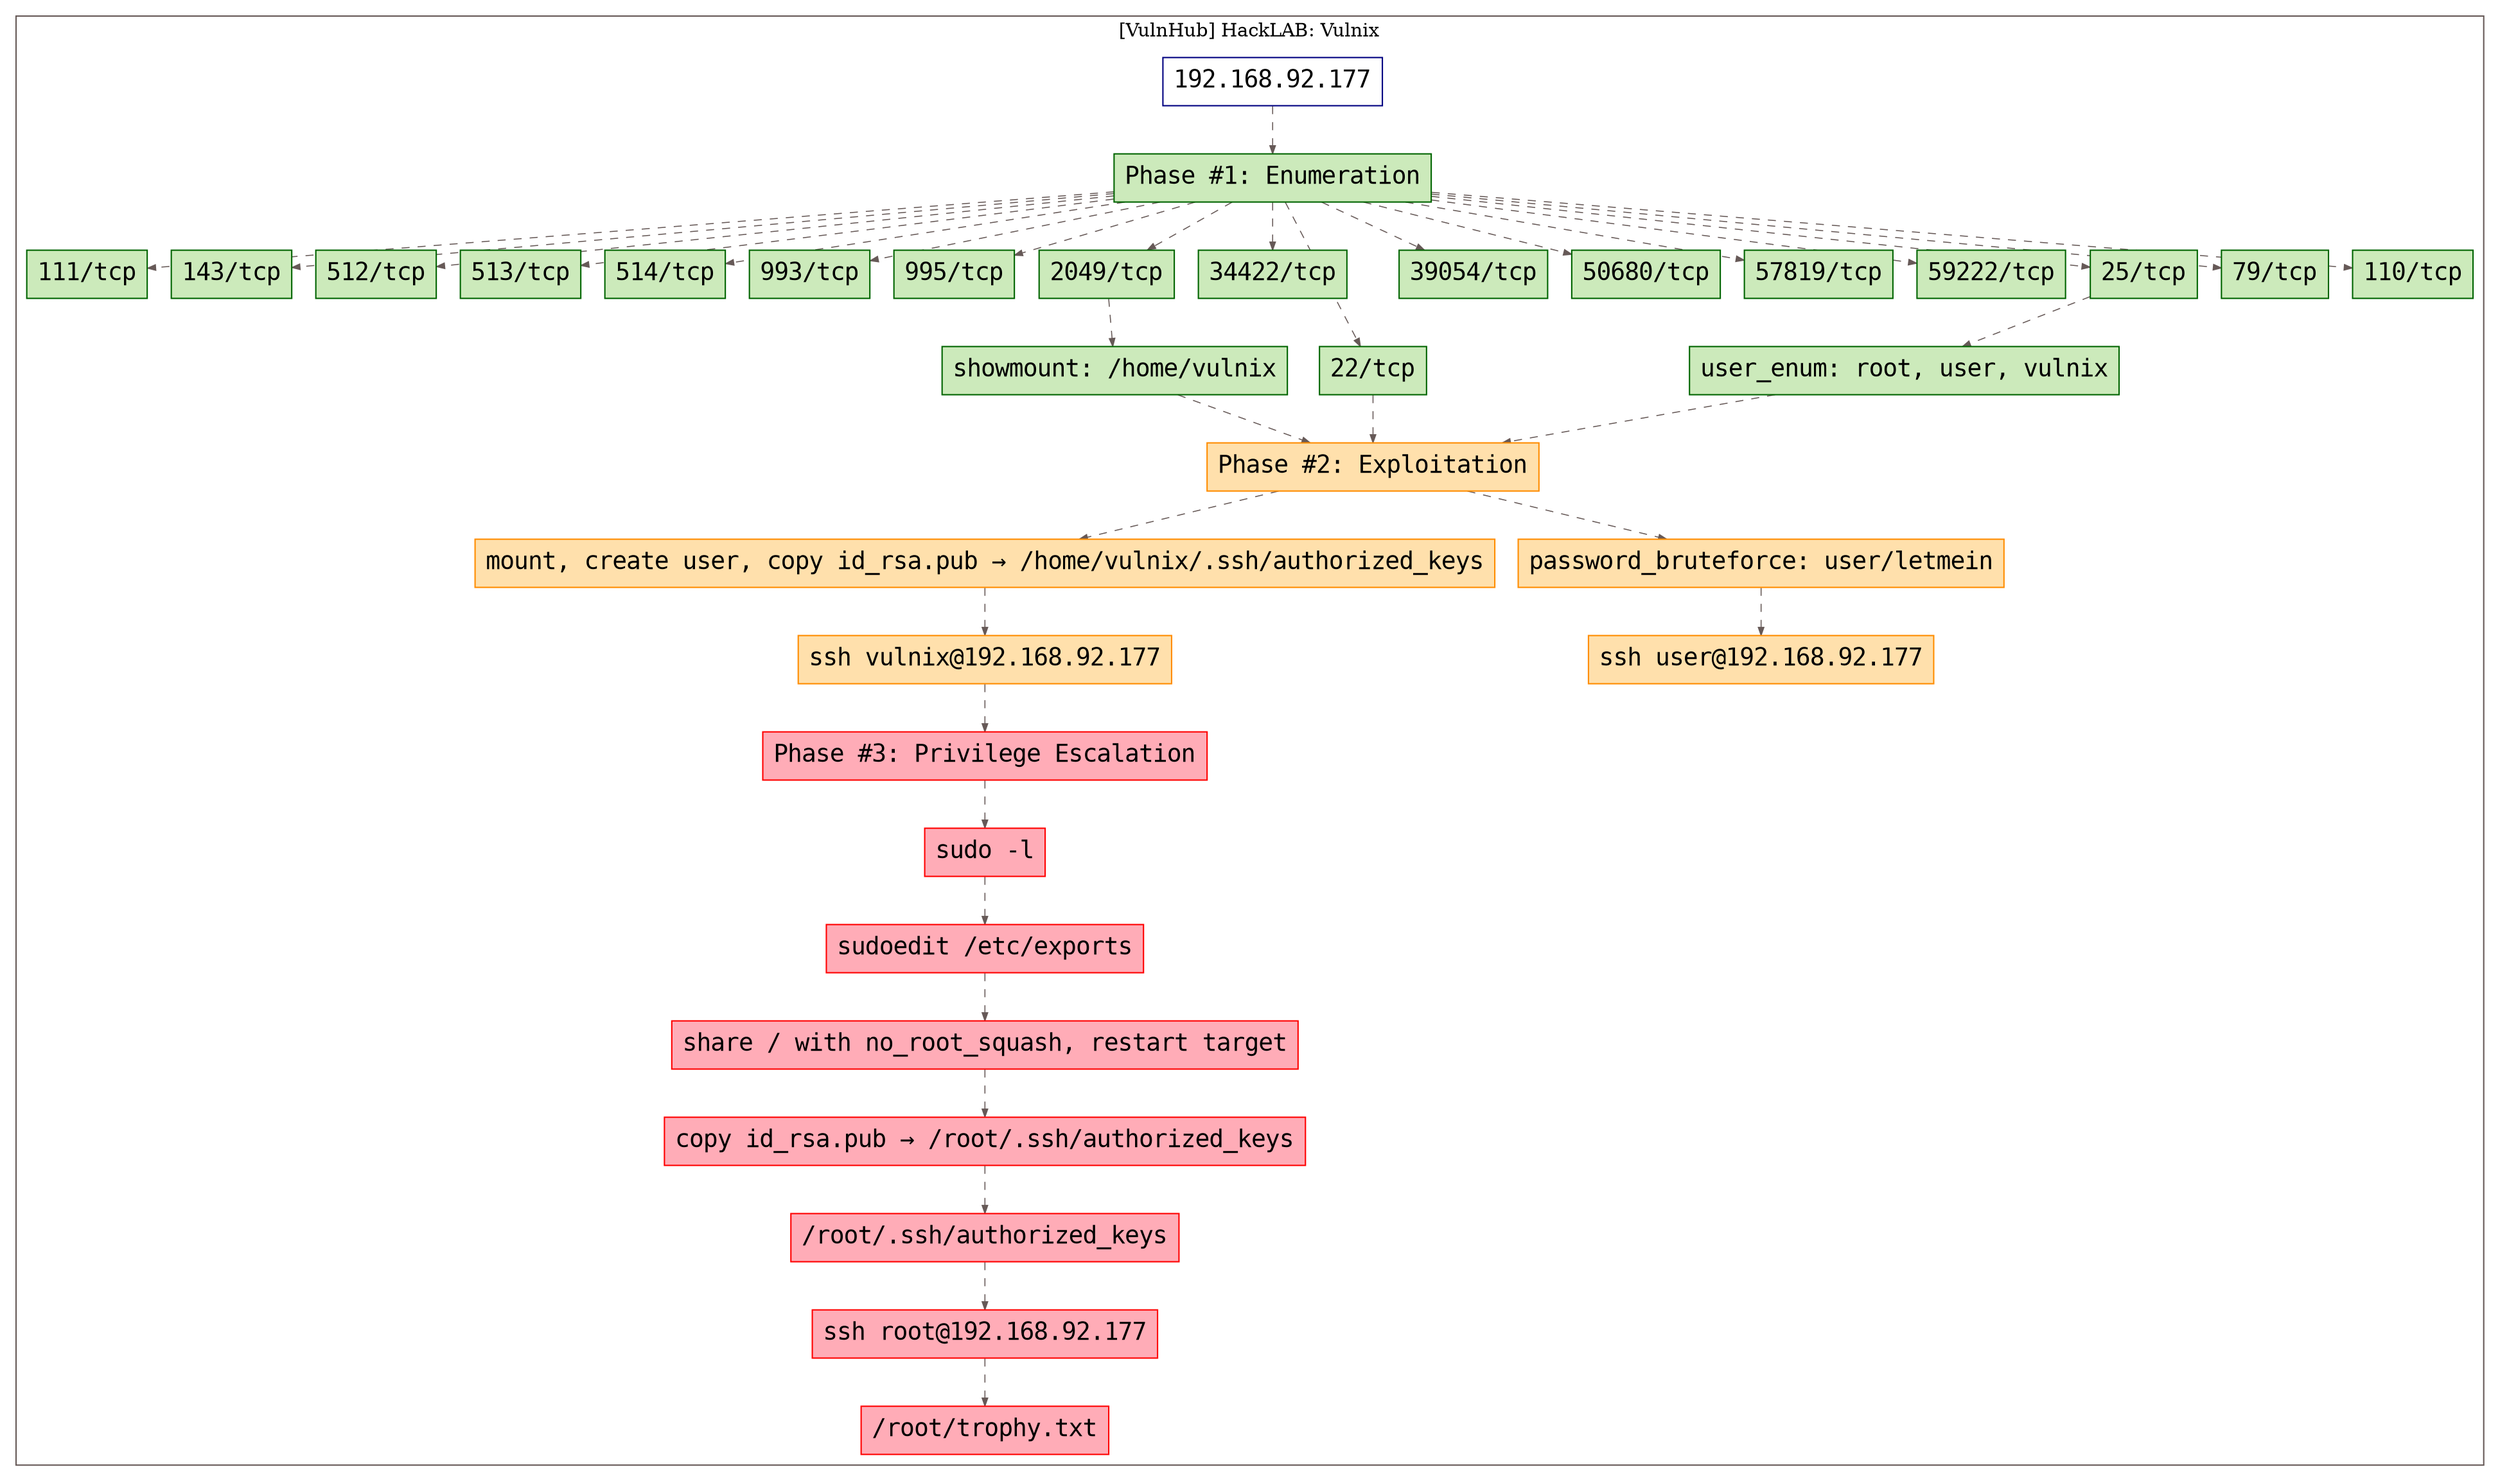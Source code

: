 digraph G {
  #rankdir=LR;
  nodesdictep=1.0; splines="line"; K=0.6; overlap=scale; fixedsize=true; resolution=72; bgcolor="#ffffff"; outputorder="edgesfirst";
  node [fontname="courier" fontsize=18 shape=box width=0.25 fillcolor="white" style="filled,solid"];
  edge [style=dashed color="#665957" penwidth=0.75 arrowsize=0.6];

  0[label="192.168.92.177" color="navyblue" fillcolor="#ffffff" tooltip="[VulnHub] HackLAB: Vulnix"];
  10[label="111/tcp" color="darkgreen" fillcolor="#cceabb" tooltip="Phase #1:Enumeration"];
  11[label="143/tcp" color="darkgreen" fillcolor="#cceabb" tooltip="Phase #1:Enumeration"];
  12[label="512/tcp" color="darkgreen" fillcolor="#cceabb" tooltip="Phase #1:Enumeration"];
  13[label="513/tcp" color="darkgreen" fillcolor="#cceabb" tooltip="Phase #1:Enumeration"];
  14[label="514/tcp" color="darkgreen" fillcolor="#cceabb" tooltip="Phase #1:Enumeration"];
  15[label="993/tcp" color="darkgreen" fillcolor="#cceabb" tooltip="Phase #1:Enumeration"];
  16[label="995/tcp" color="darkgreen" fillcolor="#cceabb" tooltip="Phase #1:Enumeration"];
  17[label="2049/tcp" color="darkgreen" fillcolor="#cceabb" tooltip="Phase #1:Enumeration"];
  18[label="showmount: /home/vulnix" color="darkgreen" fillcolor="#cceabb" tooltip="Phase #1:Enumeration"];
  19[label="mount, create user, copy id_rsa.pub → /home/vulnix/.ssh/authorized_keys" color="darkorange" fillcolor="#ffe0ac" tooltip="Phase #2:Exploitation"];
  1[label="Phase #1: Enumeration" color="darkgreen" fillcolor="#cceabb" tooltip="Phase #1:Enumeration"];
  20[label="ssh vulnix@192.168.92.177" color="darkorange" fillcolor="#ffe0ac" tooltip="Phase #2:Exploitation"];
  21[label="Phase #3: Privilege Escalation" color="red" fillcolor="#ffacb7" tooltip="Phase #3:Privilege Escalation"];
  22[label="sudo -l" color="red" fillcolor="#ffacb7" tooltip="Phase #3:Privilege Escalation"];
  23[label="sudoedit /etc/exports" color="red" fillcolor="#ffacb7" tooltip="Phase #3:Privilege Escalation"];
  24[label="share / with no_root_squash, restart target" color="red" fillcolor="#ffacb7" tooltip="Phase #3:Privilege Escalation"];
  25[label="copy id_rsa.pub → /root/.ssh/authorized_keys" color="red" fillcolor="#ffacb7" tooltip="Phase #3:Privilege Escalation"];
  26[label="/root/.ssh/authorized_keys" color="red" fillcolor="#ffacb7" tooltip="Phase #3:Privilege Escalation"];
  27[label="ssh root@192.168.92.177" color="red" fillcolor="#ffacb7" tooltip="Phase #3:Privilege Escalation"];
  28[label="/root/trophy.txt" color="red" fillcolor="#ffacb7" tooltip="Phase #3:Privilege Escalation"];
  29[label="34422/tcp" color="darkgreen" fillcolor="#cceabb" tooltip="Phase #1:Enumeration"];
  2[label="22/tcp" color="darkgreen" fillcolor="#cceabb" tooltip="Phase #1:Enumeration"];
  30[label="39054/tcp" color="darkgreen" fillcolor="#cceabb" tooltip="Phase #1:Enumeration"];
  31[label="50680/tcp" color="darkgreen" fillcolor="#cceabb" tooltip="Phase #1:Enumeration"];
  32[label="57819/tcp" color="darkgreen" fillcolor="#cceabb" tooltip="Phase #1:Enumeration"];
  33[label="59222/tcp" color="darkgreen" fillcolor="#cceabb" tooltip="Phase #1:Enumeration"];
  3[label="Phase #2: Exploitation" color="darkorange" fillcolor="#ffe0ac" tooltip="Phase #2:Exploitation"];
  4[label="password_bruteforce: user/letmein" color="darkorange" fillcolor="#ffe0ac" tooltip="Phase #2:Exploitation"];
  5[label="ssh user@192.168.92.177" color="darkorange" fillcolor="#ffe0ac" tooltip="Phase #2:Exploitation"];
  6[label="25/tcp" color="darkgreen" fillcolor="#cceabb" tooltip="Phase #1:Enumeration"];
  7[label="user_enum: root, user, vulnix" color="darkgreen" fillcolor="#cceabb" tooltip="Phase #1:Enumeration"];
  8[label="79/tcp" color="darkgreen" fillcolor="#cceabb" tooltip="Phase #1:Enumeration"];
  9[label="110/tcp" color="darkgreen" fillcolor="#cceabb" tooltip="Phase #1:Enumeration"];

  subgraph cluster_0 {
    node [style="filled,solid"];
    label = "[VulnHub] HackLAB: Vulnix";
    color = "#665957";
    0 -> 1 [color="#665957"];
    1 -> 10 [color="#665957"];
    1 -> 11 [color="#665957"];
    1 -> 12 [color="#665957"];
    1 -> 13 [color="#665957"];
    1 -> 14 [color="#665957"];
    1 -> 15 [color="#665957"];
    1 -> 16 [color="#665957"];
    1 -> 17 [color="#665957"];
    1 -> 2 [color="#665957"];
    1 -> 29 [color="#665957"];
    1 -> 30 [color="#665957"];
    1 -> 31 [color="#665957"];
    1 -> 32 [color="#665957"];
    1 -> 33 [color="#665957"];
    1 -> 6 [color="#665957"];
    1 -> 8 [color="#665957"];
    1 -> 9 [color="#665957"];
    17 -> 18 [color="#665957"];
    18 -> 3 [color="#665957"];
    19 -> 20 [color="#665957"];
    2 -> 3 [color="#665957"];
    20 -> 21 [color="#665957"];
    21 -> 22 [color="#665957"];
    22 -> 23 [color="#665957"];
    23 -> 24 [color="#665957"];
    24 -> 25 [color="#665957"];
    25 -> 26 [color="#665957"];
    26 -> 27 [color="#665957"];
    27 -> 28 [color="#665957"];
    3 -> 19 [color="#665957"];
    3 -> 4 [color="#665957"];
    4 -> 5 [color="#665957"];
    6 -> 7 [color="#665957"];
    7 -> 3 [color="#665957"];
  }
}
